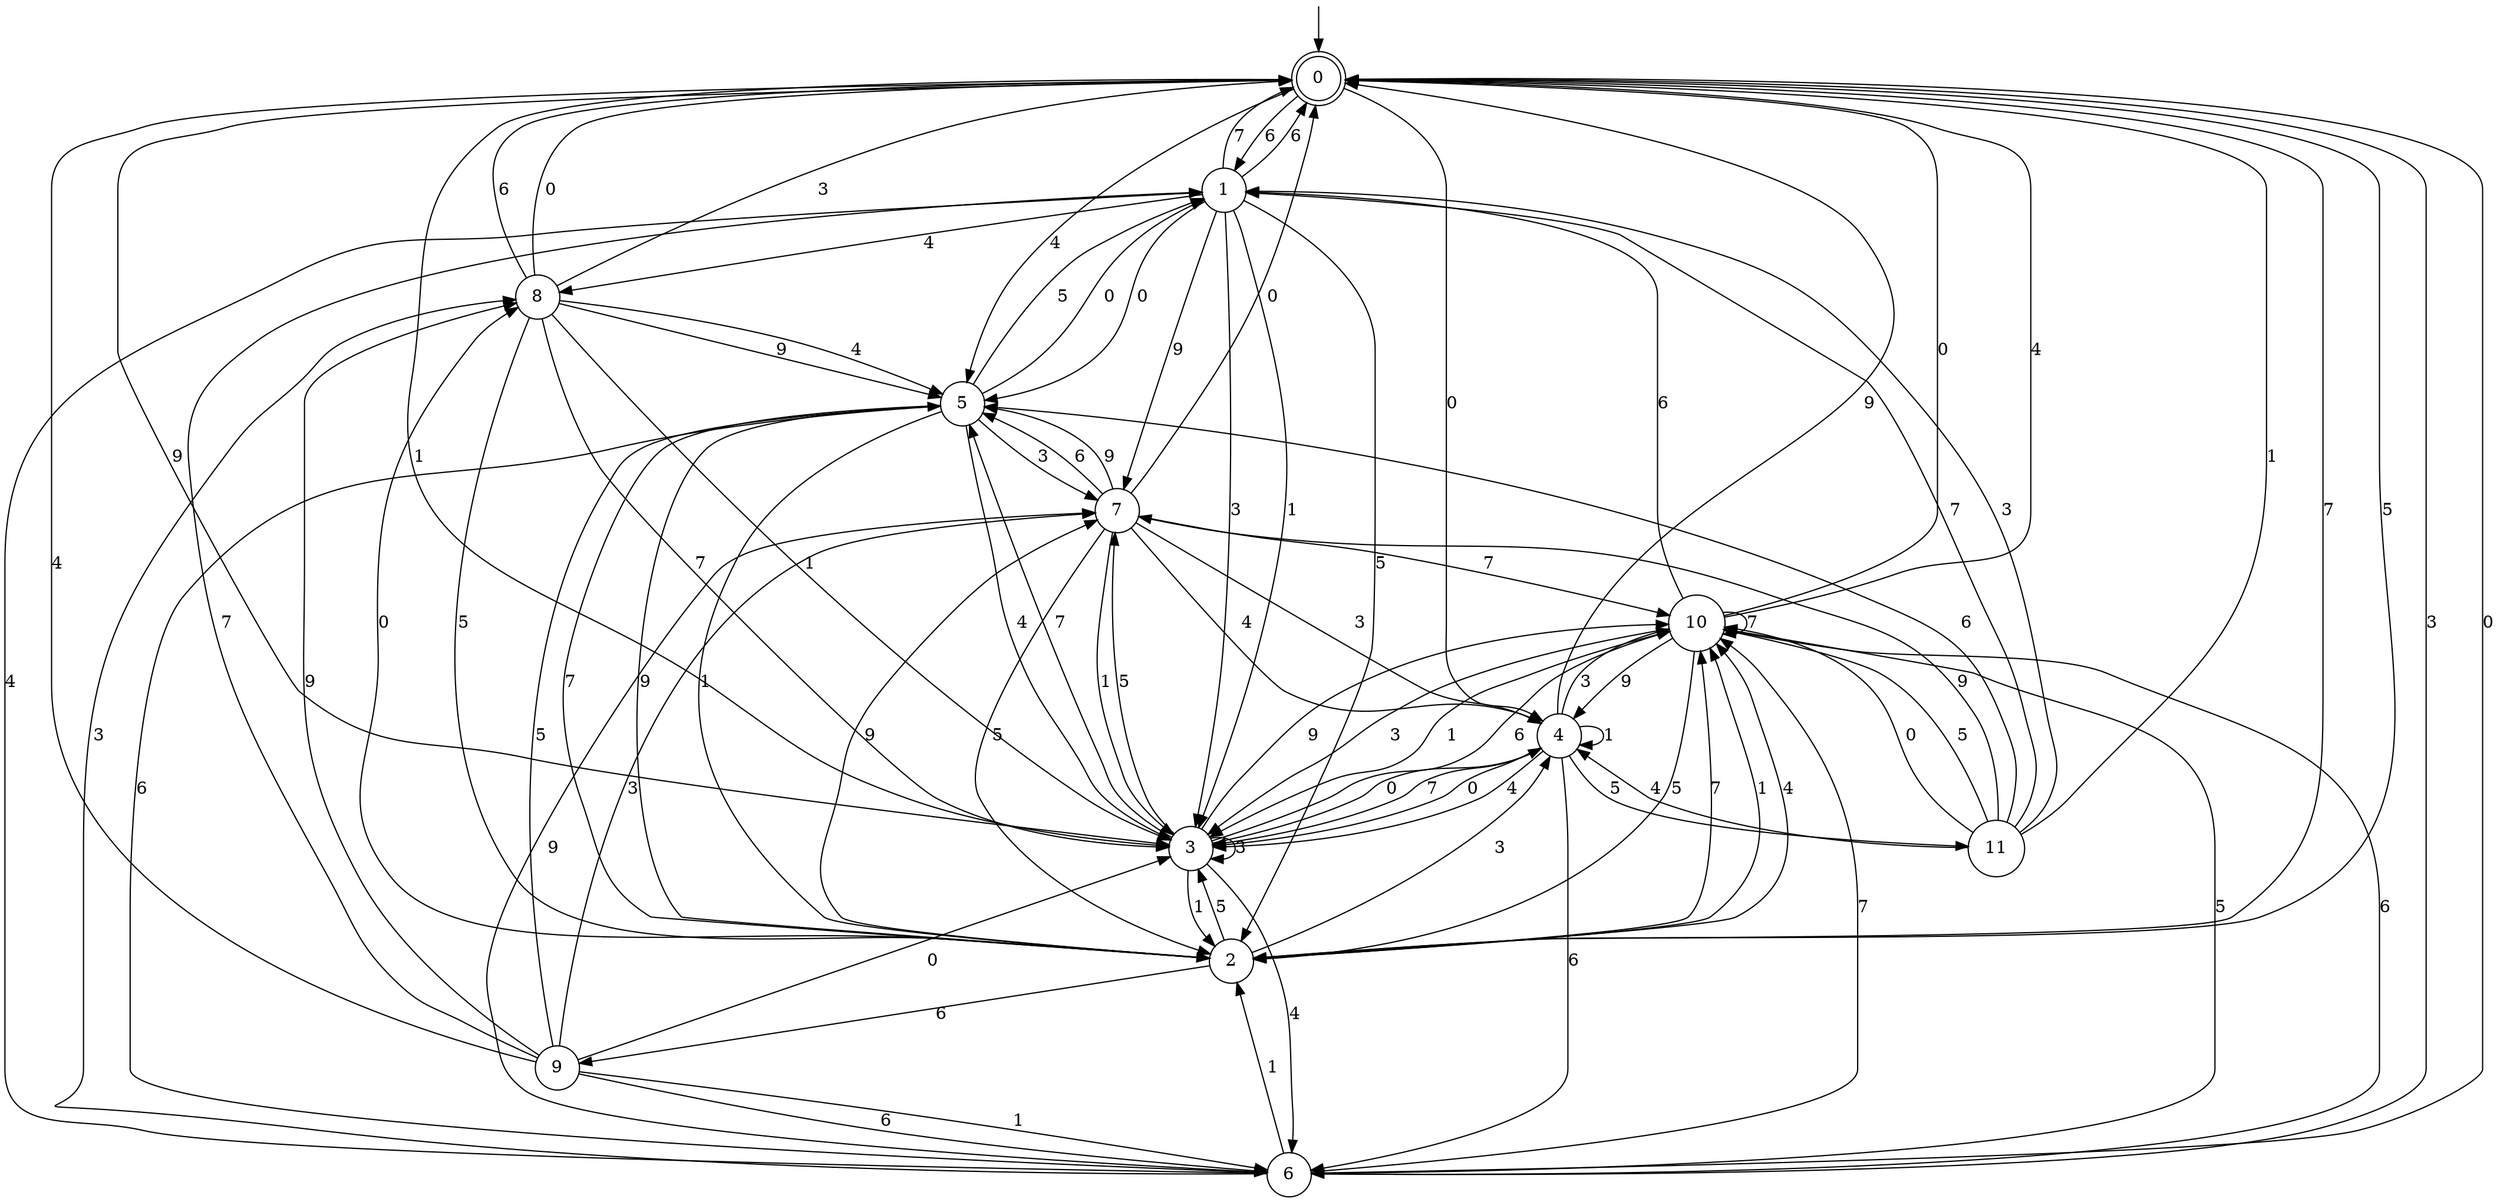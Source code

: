 digraph g {

	s0 [shape="doublecircle" label="0"];
	s1 [shape="circle" label="1"];
	s2 [shape="circle" label="2"];
	s3 [shape="circle" label="3"];
	s4 [shape="circle" label="4"];
	s5 [shape="circle" label="5"];
	s6 [shape="circle" label="6"];
	s7 [shape="circle" label="7"];
	s8 [shape="circle" label="8"];
	s9 [shape="circle" label="9"];
	s10 [shape="circle" label="10"];
	s11 [shape="circle" label="11"];
	s0 -> s1 [label="6"];
	s0 -> s2 [label="7"];
	s0 -> s3 [label="9"];
	s0 -> s3 [label="1"];
	s0 -> s4 [label="0"];
	s0 -> s2 [label="5"];
	s0 -> s5 [label="4"];
	s0 -> s6 [label="3"];
	s1 -> s0 [label="6"];
	s1 -> s0 [label="7"];
	s1 -> s7 [label="9"];
	s1 -> s3 [label="1"];
	s1 -> s5 [label="0"];
	s1 -> s2 [label="5"];
	s1 -> s8 [label="4"];
	s1 -> s3 [label="3"];
	s2 -> s9 [label="6"];
	s2 -> s10 [label="7"];
	s2 -> s7 [label="9"];
	s2 -> s10 [label="1"];
	s2 -> s8 [label="0"];
	s2 -> s3 [label="5"];
	s2 -> s10 [label="4"];
	s2 -> s4 [label="3"];
	s3 -> s10 [label="6"];
	s3 -> s5 [label="7"];
	s3 -> s10 [label="9"];
	s3 -> s2 [label="1"];
	s3 -> s4 [label="0"];
	s3 -> s7 [label="5"];
	s3 -> s6 [label="4"];
	s3 -> s3 [label="3"];
	s4 -> s6 [label="6"];
	s4 -> s3 [label="7"];
	s4 -> s0 [label="9"];
	s4 -> s4 [label="1"];
	s4 -> s3 [label="0"];
	s4 -> s11 [label="5"];
	s4 -> s3 [label="4"];
	s4 -> s10 [label="3"];
	s5 -> s6 [label="6"];
	s5 -> s2 [label="7"];
	s5 -> s2 [label="9"];
	s5 -> s2 [label="1"];
	s5 -> s1 [label="0"];
	s5 -> s1 [label="5"];
	s5 -> s3 [label="4"];
	s5 -> s7 [label="3"];
	s6 -> s10 [label="6"];
	s6 -> s10 [label="7"];
	s6 -> s7 [label="9"];
	s6 -> s2 [label="1"];
	s6 -> s0 [label="0"];
	s6 -> s10 [label="5"];
	s6 -> s1 [label="4"];
	s6 -> s8 [label="3"];
	s7 -> s5 [label="6"];
	s7 -> s10 [label="7"];
	s7 -> s5 [label="9"];
	s7 -> s3 [label="1"];
	s7 -> s0 [label="0"];
	s7 -> s2 [label="5"];
	s7 -> s4 [label="4"];
	s7 -> s4 [label="3"];
	s8 -> s0 [label="6"];
	s8 -> s3 [label="7"];
	s8 -> s5 [label="9"];
	s8 -> s3 [label="1"];
	s8 -> s0 [label="0"];
	s8 -> s2 [label="5"];
	s8 -> s5 [label="4"];
	s8 -> s0 [label="3"];
	s9 -> s6 [label="6"];
	s9 -> s1 [label="7"];
	s9 -> s8 [label="9"];
	s9 -> s6 [label="1"];
	s9 -> s3 [label="0"];
	s9 -> s5 [label="5"];
	s9 -> s0 [label="4"];
	s9 -> s7 [label="3"];
	s10 -> s1 [label="6"];
	s10 -> s10 [label="7"];
	s10 -> s4 [label="9"];
	s10 -> s3 [label="1"];
	s10 -> s0 [label="0"];
	s10 -> s2 [label="5"];
	s10 -> s0 [label="4"];
	s10 -> s3 [label="3"];
	s11 -> s5 [label="6"];
	s11 -> s1 [label="7"];
	s11 -> s7 [label="9"];
	s11 -> s0 [label="1"];
	s11 -> s10 [label="0"];
	s11 -> s10 [label="5"];
	s11 -> s4 [label="4"];
	s11 -> s1 [label="3"];

__start0 [label="" shape="none" width="0" height="0"];
__start0 -> s0;

}

